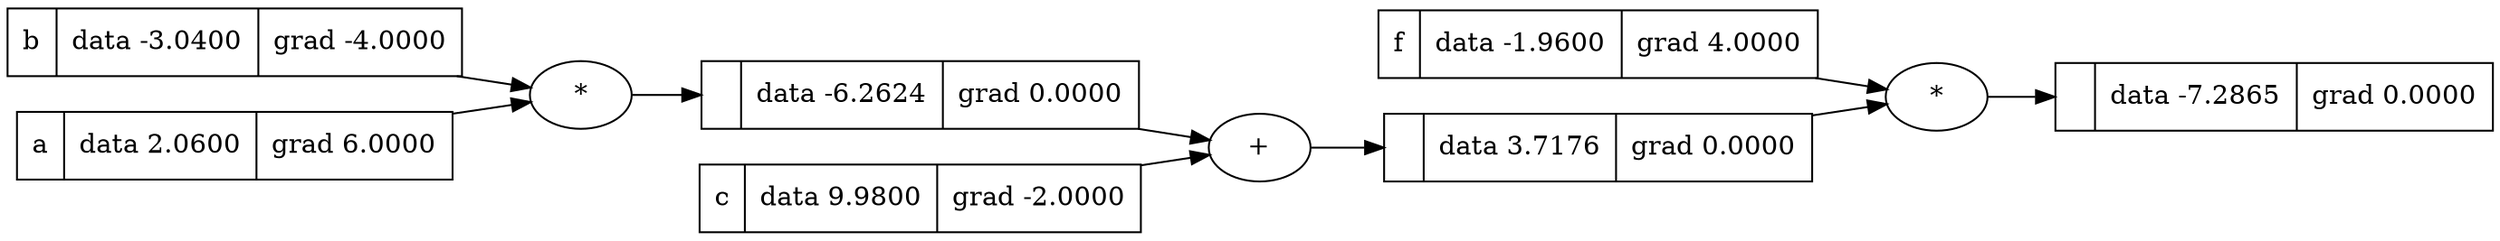 digraph {
	graph [rankdir=LR]
	2014869288528 [label="{  | data -7.2865 | grad 0.0000 }" shape=record]
	"2014869288528*" [label="*"]
	"2014869288528*" -> 2014869288528
	2014876487840 [label="{  | data -6.2624 | grad 0.0000 }" shape=record]
	"2014876487840*" [label="*"]
	"2014876487840*" -> 2014876487840
	2014876241168 [label="{ b | data -3.0400 | grad -4.0000 }" shape=record]
	2014901953840 [label="{ f | data -1.9600 | grad 4.0000 }" shape=record]
	2014869288272 [label="{  | data 3.7176 | grad 0.0000 }" shape=record]
	"2014869288272+" [label="+"]
	"2014869288272+" -> 2014869288272
	2014867596720 [label="{ a | data 2.0600 | grad 6.0000 }" shape=record]
	2014876241360 [label="{ c | data 9.9800 | grad -2.0000 }" shape=record]
	2014869288272 -> "2014869288528*"
	2014867596720 -> "2014876487840*"
	2014876241360 -> "2014869288272+"
	2014901953840 -> "2014869288528*"
	2014876241168 -> "2014876487840*"
	2014876487840 -> "2014869288272+"
}
